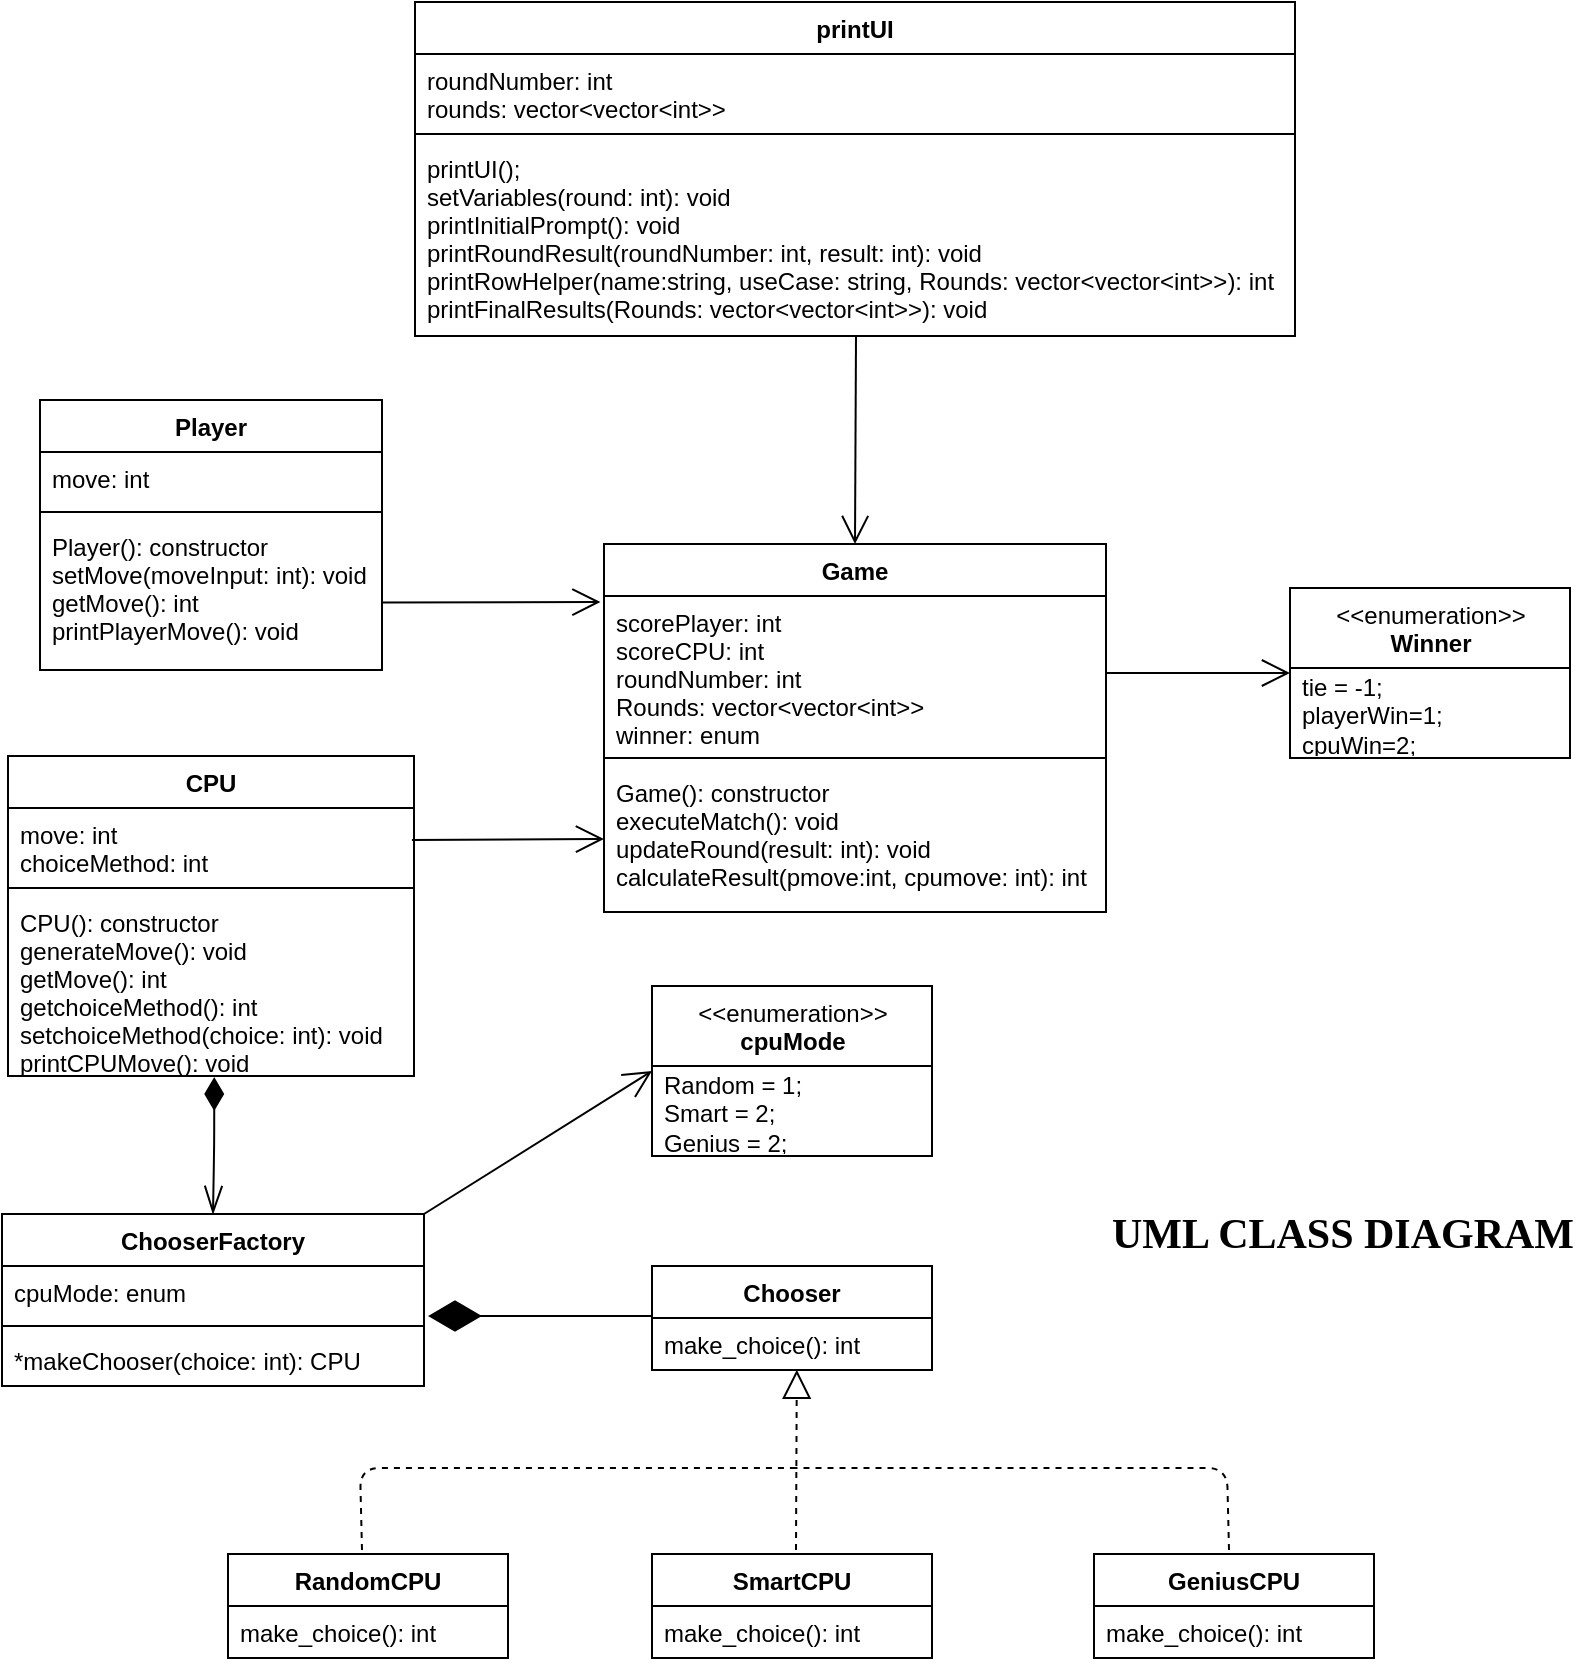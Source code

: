 <mxfile version="15.3.2" type="device"><diagram id="xMQp1ess4mSbpujpt1sM" name="Page-1"><mxGraphModel dx="1461" dy="750" grid="0" gridSize="10" guides="1" tooltips="1" connect="1" arrows="1" fold="1" page="0" pageScale="1" pageWidth="850" pageHeight="1100" math="0" shadow="0"><root><mxCell id="0"/><mxCell id="1" parent="0"/><mxCell id="lJkc1Ry_9MKzs1gHFURg-17" value="&amp;lt;&amp;lt;enumeration&amp;gt;&amp;gt;&lt;br&gt;&lt;b&gt;Winner&lt;/b&gt;" style="swimlane;fontStyle=0;align=center;verticalAlign=top;childLayout=stackLayout;horizontal=1;startSize=40;horizontalStack=0;resizeParent=1;resizeParentMax=0;resizeLast=0;collapsible=0;marginBottom=0;html=1;" parent="1" vertex="1"><mxGeometry x="529" y="616" width="140" height="85" as="geometry"/></mxCell><mxCell id="lJkc1Ry_9MKzs1gHFURg-18" value="tie = -1;&lt;br&gt;playerWin=1;&lt;br&gt;cpuWin=2;&lt;br&gt;" style="text;html=1;strokeColor=none;fillColor=none;align=left;verticalAlign=middle;spacingLeft=4;spacingRight=4;overflow=hidden;rotatable=0;points=[[0,0.5],[1,0.5]];portConstraint=eastwest;" parent="lJkc1Ry_9MKzs1gHFURg-17" vertex="1"><mxGeometry y="40" width="140" height="45" as="geometry"/></mxCell><mxCell id="lJkc1Ry_9MKzs1gHFURg-19" value="printUI" style="swimlane;fontStyle=1;align=center;verticalAlign=top;childLayout=stackLayout;horizontal=1;startSize=26;horizontalStack=0;resizeParent=1;resizeParentMax=0;resizeLast=0;collapsible=1;marginBottom=0;" parent="1" vertex="1"><mxGeometry x="91.5" y="323" width="440" height="167" as="geometry"/></mxCell><mxCell id="lJkc1Ry_9MKzs1gHFURg-20" value="roundNumber: int&#10;rounds: vector&lt;vector&lt;int&gt;&gt;&#10;" style="text;strokeColor=none;fillColor=none;align=left;verticalAlign=top;spacingLeft=4;spacingRight=4;overflow=hidden;rotatable=0;points=[[0,0.5],[1,0.5]];portConstraint=eastwest;" parent="lJkc1Ry_9MKzs1gHFURg-19" vertex="1"><mxGeometry y="26" width="440" height="36" as="geometry"/></mxCell><mxCell id="lJkc1Ry_9MKzs1gHFURg-21" value="" style="line;strokeWidth=1;fillColor=none;align=left;verticalAlign=middle;spacingTop=-1;spacingLeft=3;spacingRight=3;rotatable=0;labelPosition=right;points=[];portConstraint=eastwest;" parent="lJkc1Ry_9MKzs1gHFURg-19" vertex="1"><mxGeometry y="62" width="440" height="8" as="geometry"/></mxCell><mxCell id="lJkc1Ry_9MKzs1gHFURg-22" value="printUI();&#10;setVariables(round: int): void&#10;printInitialPrompt(): void&#10;printRoundResult(roundNumber: int, result: int): void&#10;printRowHelper(name:string, useCase: string, Rounds: vector&lt;vector&lt;int&gt;&gt;): int&#10;printFinalResults(Rounds: vector&lt;vector&lt;int&gt;&gt;): void&#10;" style="text;strokeColor=none;fillColor=none;align=left;verticalAlign=top;spacingLeft=4;spacingRight=4;overflow=hidden;rotatable=0;points=[[0,0.5],[1,0.5]];portConstraint=eastwest;" parent="lJkc1Ry_9MKzs1gHFURg-19" vertex="1"><mxGeometry y="70" width="440" height="97" as="geometry"/></mxCell><mxCell id="lJkc1Ry_9MKzs1gHFURg-23" value="Game" style="swimlane;fontStyle=1;align=center;verticalAlign=top;childLayout=stackLayout;horizontal=1;startSize=26;horizontalStack=0;resizeParent=1;resizeParentMax=0;resizeLast=0;collapsible=1;marginBottom=0;" parent="1" vertex="1"><mxGeometry x="186" y="594" width="251" height="184" as="geometry"/></mxCell><mxCell id="lJkc1Ry_9MKzs1gHFURg-24" value="scorePlayer: int&#10;scoreCPU: int&#10;roundNumber: int&#10;Rounds: vector&lt;vector&lt;int&gt;&gt;&#10;winner: enum&#10;" style="text;strokeColor=none;fillColor=none;align=left;verticalAlign=top;spacingLeft=4;spacingRight=4;overflow=hidden;rotatable=0;points=[[0,0.5],[1,0.5]];portConstraint=eastwest;" parent="lJkc1Ry_9MKzs1gHFURg-23" vertex="1"><mxGeometry y="26" width="251" height="77" as="geometry"/></mxCell><mxCell id="lJkc1Ry_9MKzs1gHFURg-25" value="" style="line;strokeWidth=1;fillColor=none;align=left;verticalAlign=middle;spacingTop=-1;spacingLeft=3;spacingRight=3;rotatable=0;labelPosition=right;points=[];portConstraint=eastwest;" parent="lJkc1Ry_9MKzs1gHFURg-23" vertex="1"><mxGeometry y="103" width="251" height="8" as="geometry"/></mxCell><mxCell id="lJkc1Ry_9MKzs1gHFURg-26" value="Game(): constructor&#10;executeMatch(): void&#10;updateRound(result: int): void&#10;calculateResult(pmove:int, cpumove: int): int&#10;" style="text;strokeColor=none;fillColor=none;align=left;verticalAlign=top;spacingLeft=4;spacingRight=4;overflow=hidden;rotatable=0;points=[[0,0.5],[1,0.5]];portConstraint=eastwest;" parent="lJkc1Ry_9MKzs1gHFURg-23" vertex="1"><mxGeometry y="111" width="251" height="73" as="geometry"/></mxCell><mxCell id="lJkc1Ry_9MKzs1gHFURg-27" value="Player" style="swimlane;fontStyle=1;align=center;verticalAlign=top;childLayout=stackLayout;horizontal=1;startSize=26;horizontalStack=0;resizeParent=1;resizeParentMax=0;resizeLast=0;collapsible=1;marginBottom=0;" parent="1" vertex="1"><mxGeometry x="-96" y="522" width="171" height="135" as="geometry"/></mxCell><mxCell id="lJkc1Ry_9MKzs1gHFURg-28" value="move: int" style="text;strokeColor=none;fillColor=none;align=left;verticalAlign=top;spacingLeft=4;spacingRight=4;overflow=hidden;rotatable=0;points=[[0,0.5],[1,0.5]];portConstraint=eastwest;" parent="lJkc1Ry_9MKzs1gHFURg-27" vertex="1"><mxGeometry y="26" width="171" height="26" as="geometry"/></mxCell><mxCell id="lJkc1Ry_9MKzs1gHFURg-29" value="" style="line;strokeWidth=1;fillColor=none;align=left;verticalAlign=middle;spacingTop=-1;spacingLeft=3;spacingRight=3;rotatable=0;labelPosition=right;points=[];portConstraint=eastwest;" parent="lJkc1Ry_9MKzs1gHFURg-27" vertex="1"><mxGeometry y="52" width="171" height="8" as="geometry"/></mxCell><mxCell id="lJkc1Ry_9MKzs1gHFURg-30" value="Player(): constructor&#10;setMove(moveInput: int): void&#10;getMove(): int&#10;printPlayerMove(): void&#10;" style="text;strokeColor=none;fillColor=none;align=left;verticalAlign=top;spacingLeft=4;spacingRight=4;overflow=hidden;rotatable=0;points=[[0,0.5],[1,0.5]];portConstraint=eastwest;" parent="lJkc1Ry_9MKzs1gHFURg-27" vertex="1"><mxGeometry y="60" width="171" height="75" as="geometry"/></mxCell><mxCell id="lJkc1Ry_9MKzs1gHFURg-31" value="CPU" style="swimlane;fontStyle=1;align=center;verticalAlign=top;childLayout=stackLayout;horizontal=1;startSize=26;horizontalStack=0;resizeParent=1;resizeParentMax=0;resizeLast=0;collapsible=1;marginBottom=0;" parent="1" vertex="1"><mxGeometry x="-112" y="700" width="203" height="160" as="geometry"/></mxCell><mxCell id="lJkc1Ry_9MKzs1gHFURg-32" value="move: int&#10;choiceMethod: int" style="text;strokeColor=none;fillColor=none;align=left;verticalAlign=top;spacingLeft=4;spacingRight=4;overflow=hidden;rotatable=0;points=[[0,0.5],[1,0.5]];portConstraint=eastwest;" parent="lJkc1Ry_9MKzs1gHFURg-31" vertex="1"><mxGeometry y="26" width="203" height="36" as="geometry"/></mxCell><mxCell id="lJkc1Ry_9MKzs1gHFURg-33" value="" style="line;strokeWidth=1;fillColor=none;align=left;verticalAlign=middle;spacingTop=-1;spacingLeft=3;spacingRight=3;rotatable=0;labelPosition=right;points=[];portConstraint=eastwest;" parent="lJkc1Ry_9MKzs1gHFURg-31" vertex="1"><mxGeometry y="62" width="203" height="8" as="geometry"/></mxCell><mxCell id="lJkc1Ry_9MKzs1gHFURg-34" value="CPU(): constructor&#10;generateMove(): void&#10;getMove(): int&#10;getchoiceMethod(): int&#10;setchoiceMethod(choice: int): void&#10;printCPUMove(): void&#10;" style="text;strokeColor=none;fillColor=none;align=left;verticalAlign=top;spacingLeft=4;spacingRight=4;overflow=hidden;rotatable=0;points=[[0,0.5],[1,0.5]];portConstraint=eastwest;" parent="lJkc1Ry_9MKzs1gHFURg-31" vertex="1"><mxGeometry y="70" width="203" height="90" as="geometry"/></mxCell><mxCell id="lJkc1Ry_9MKzs1gHFURg-51" value="" style="endArrow=none;dashed=1;endFill=0;endSize=12;html=1;exitX=0.5;exitY=0;exitDx=0;exitDy=0;" parent="1" edge="1"><mxGeometry width="160" relative="1" as="geometry"><mxPoint x="65" y="1097" as="sourcePoint"/><mxPoint x="280" y="1056" as="targetPoint"/><Array as="points"><mxPoint x="64" y="1056"/></Array></mxGeometry></mxCell><mxCell id="lJkc1Ry_9MKzs1gHFURg-52" value="" style="endArrow=block;dashed=1;endFill=0;endSize=12;html=1;exitX=0.5;exitY=0;exitDx=0;exitDy=0;entryX=0.515;entryY=1.034;entryDx=0;entryDy=0;entryPerimeter=0;" parent="1" edge="1"><mxGeometry width="160" relative="1" as="geometry"><mxPoint x="282" y="1097" as="sourcePoint"/><mxPoint x="282.4" y="1006.884" as="targetPoint"/></mxGeometry></mxCell><mxCell id="lJkc1Ry_9MKzs1gHFURg-53" value="" style="endArrow=none;dashed=1;endFill=0;endSize=12;html=1;exitX=0.5;exitY=0;exitDx=0;exitDy=0;" parent="1" edge="1"><mxGeometry width="160" relative="1" as="geometry"><mxPoint x="498.5" y="1097" as="sourcePoint"/><mxPoint x="279.5" y="1056" as="targetPoint"/><Array as="points"><mxPoint x="497.5" y="1056"/></Array></mxGeometry></mxCell><mxCell id="lJkc1Ry_9MKzs1gHFURg-54" value="ChooserFactory" style="swimlane;fontStyle=1;align=center;verticalAlign=top;childLayout=stackLayout;horizontal=1;startSize=26;horizontalStack=0;resizeParent=1;resizeParentMax=0;resizeLast=0;collapsible=1;marginBottom=0;" parent="1" vertex="1"><mxGeometry x="-115" y="929" width="211" height="86" as="geometry"/></mxCell><mxCell id="lJkc1Ry_9MKzs1gHFURg-55" value="cpuMode: enum" style="text;strokeColor=none;fillColor=none;align=left;verticalAlign=top;spacingLeft=4;spacingRight=4;overflow=hidden;rotatable=0;points=[[0,0.5],[1,0.5]];portConstraint=eastwest;" parent="lJkc1Ry_9MKzs1gHFURg-54" vertex="1"><mxGeometry y="26" width="211" height="26" as="geometry"/></mxCell><mxCell id="lJkc1Ry_9MKzs1gHFURg-56" value="" style="line;strokeWidth=1;fillColor=none;align=left;verticalAlign=middle;spacingTop=-1;spacingLeft=3;spacingRight=3;rotatable=0;labelPosition=right;points=[];portConstraint=eastwest;" parent="lJkc1Ry_9MKzs1gHFURg-54" vertex="1"><mxGeometry y="52" width="211" height="8" as="geometry"/></mxCell><mxCell id="lJkc1Ry_9MKzs1gHFURg-57" value="*makeChooser(choice: int): CPU" style="text;strokeColor=none;fillColor=none;align=left;verticalAlign=top;spacingLeft=4;spacingRight=4;overflow=hidden;rotatable=0;points=[[0,0.5],[1,0.5]];portConstraint=eastwest;" parent="lJkc1Ry_9MKzs1gHFURg-54" vertex="1"><mxGeometry y="60" width="211" height="26" as="geometry"/></mxCell><mxCell id="lJkc1Ry_9MKzs1gHFURg-58" value="" style="endArrow=openThin;html=1;endSize=12;startArrow=diamondThin;startSize=14;startFill=1;edgeStyle=orthogonalEdgeStyle;align=left;verticalAlign=bottom;entryX=0.5;entryY=0;entryDx=0;entryDy=0;exitX=0.508;exitY=1.006;exitDx=0;exitDy=0;exitPerimeter=0;endFill=0;" parent="1" source="lJkc1Ry_9MKzs1gHFURg-34" target="lJkc1Ry_9MKzs1gHFURg-54" edge="1"><mxGeometry x="-1" y="3" relative="1" as="geometry"><mxPoint x="285" y="734" as="sourcePoint"/><mxPoint x="321" y="964" as="targetPoint"/></mxGeometry></mxCell><mxCell id="lJkc1Ry_9MKzs1gHFURg-59" value="" style="endArrow=diamondThin;endFill=1;endSize=24;html=1;strokeWidth=1;" parent="1" edge="1"><mxGeometry width="160" relative="1" as="geometry"><mxPoint x="210" y="980" as="sourcePoint"/><mxPoint x="98" y="980" as="targetPoint"/></mxGeometry></mxCell><mxCell id="lJkc1Ry_9MKzs1gHFURg-63" value="" style="endArrow=open;endFill=1;endSize=12;html=1;exitX=1;exitY=0.75;exitDx=0;exitDy=0;entryX=-0.007;entryY=0.039;entryDx=0;entryDy=0;entryPerimeter=0;" parent="1" source="lJkc1Ry_9MKzs1gHFURg-27" target="lJkc1Ry_9MKzs1gHFURg-24" edge="1"><mxGeometry width="160" relative="1" as="geometry"><mxPoint x="166" y="322" as="sourcePoint"/><mxPoint x="473" y="452" as="targetPoint"/></mxGeometry></mxCell><mxCell id="lJkc1Ry_9MKzs1gHFURg-64" value="" style="endArrow=open;endFill=1;endSize=12;html=1;startArrow=none;startFill=0;entryX=0.5;entryY=0;entryDx=0;entryDy=0;" parent="1" target="lJkc1Ry_9MKzs1gHFURg-23" edge="1"><mxGeometry width="160" relative="1" as="geometry"><mxPoint x="312" y="490" as="sourcePoint"/><mxPoint x="369" y="537" as="targetPoint"/></mxGeometry></mxCell><mxCell id="lJkc1Ry_9MKzs1gHFURg-65" value="" style="endArrow=open;endFill=1;endSize=12;html=1;entryX=0;entryY=0.5;entryDx=0;entryDy=0;exitX=1;exitY=0.5;exitDx=0;exitDy=0;" parent="1" source="lJkc1Ry_9MKzs1gHFURg-24" target="lJkc1Ry_9MKzs1gHFURg-17" edge="1"><mxGeometry width="160" relative="1" as="geometry"><mxPoint x="169" y="257" as="sourcePoint"/><mxPoint x="329" y="257" as="targetPoint"/></mxGeometry></mxCell><mxCell id="lJkc1Ry_9MKzs1gHFURg-66" value="" style="endArrow=open;endFill=1;endSize=12;html=1;entryX=0;entryY=0.5;entryDx=0;entryDy=0;" parent="1" target="lJkc1Ry_9MKzs1gHFURg-26" edge="1"><mxGeometry width="160" relative="1" as="geometry"><mxPoint x="90" y="742" as="sourcePoint"/><mxPoint x="163" y="792" as="targetPoint"/></mxGeometry></mxCell><mxCell id="lJkc1Ry_9MKzs1gHFURg-68" value="&lt;font style=&quot;font-size: 21px;&quot;&gt;UML CLASS DIAGRAM&lt;/font&gt;" style="text;html=1;align=center;verticalAlign=middle;resizable=0;points=[];autosize=1;strokeColor=none;fillColor=none;fontStyle=1;fontSize=21;fontFamily=Comic Sans MS;" parent="1" vertex="1"><mxGeometry x="431" y="924" width="247" height="29" as="geometry"/></mxCell><mxCell id="lJkc1Ry_9MKzs1gHFURg-69" value="GeniusCPU" style="swimlane;fontStyle=1;childLayout=stackLayout;horizontal=1;startSize=26;fillColor=none;horizontalStack=0;resizeParent=1;resizeParentMax=0;resizeLast=0;collapsible=1;marginBottom=0;" parent="1" vertex="1"><mxGeometry x="431" y="1099" width="140" height="52" as="geometry"/></mxCell><mxCell id="lJkc1Ry_9MKzs1gHFURg-70" value="make_choice(): int" style="text;strokeColor=none;fillColor=none;align=left;verticalAlign=top;spacingLeft=4;spacingRight=4;overflow=hidden;rotatable=0;points=[[0,0.5],[1,0.5]];portConstraint=eastwest;" parent="lJkc1Ry_9MKzs1gHFURg-69" vertex="1"><mxGeometry y="26" width="140" height="26" as="geometry"/></mxCell><mxCell id="lJkc1Ry_9MKzs1gHFURg-73" value="SmartCPU" style="swimlane;fontStyle=1;childLayout=stackLayout;horizontal=1;startSize=26;fillColor=none;horizontalStack=0;resizeParent=1;resizeParentMax=0;resizeLast=0;collapsible=1;marginBottom=0;" parent="1" vertex="1"><mxGeometry x="210" y="1099" width="140" height="52" as="geometry"/></mxCell><mxCell id="lJkc1Ry_9MKzs1gHFURg-74" value="make_choice(): int" style="text;strokeColor=none;fillColor=none;align=left;verticalAlign=top;spacingLeft=4;spacingRight=4;overflow=hidden;rotatable=0;points=[[0,0.5],[1,0.5]];portConstraint=eastwest;" parent="lJkc1Ry_9MKzs1gHFURg-73" vertex="1"><mxGeometry y="26" width="140" height="26" as="geometry"/></mxCell><mxCell id="lJkc1Ry_9MKzs1gHFURg-75" value="RandomCPU" style="swimlane;fontStyle=1;childLayout=stackLayout;horizontal=1;startSize=26;fillColor=none;horizontalStack=0;resizeParent=1;resizeParentMax=0;resizeLast=0;collapsible=1;marginBottom=0;" parent="1" vertex="1"><mxGeometry x="-2" y="1099" width="140" height="52" as="geometry"/></mxCell><mxCell id="lJkc1Ry_9MKzs1gHFURg-76" value="make_choice(): int" style="text;strokeColor=none;fillColor=none;align=left;verticalAlign=top;spacingLeft=4;spacingRight=4;overflow=hidden;rotatable=0;points=[[0,0.5],[1,0.5]];portConstraint=eastwest;" parent="lJkc1Ry_9MKzs1gHFURg-75" vertex="1"><mxGeometry y="26" width="140" height="26" as="geometry"/></mxCell><mxCell id="lJkc1Ry_9MKzs1gHFURg-77" value="Chooser" style="swimlane;fontStyle=1;childLayout=stackLayout;horizontal=1;startSize=26;fillColor=none;horizontalStack=0;resizeParent=1;resizeParentMax=0;resizeLast=0;collapsible=1;marginBottom=0;" parent="1" vertex="1"><mxGeometry x="210" y="955" width="140" height="52" as="geometry"/></mxCell><mxCell id="lJkc1Ry_9MKzs1gHFURg-78" value="make_choice(): int" style="text;strokeColor=none;fillColor=none;align=left;verticalAlign=top;spacingLeft=4;spacingRight=4;overflow=hidden;rotatable=0;points=[[0,0.5],[1,0.5]];portConstraint=eastwest;" parent="lJkc1Ry_9MKzs1gHFURg-77" vertex="1"><mxGeometry y="26" width="140" height="26" as="geometry"/></mxCell><mxCell id="lJkc1Ry_9MKzs1gHFURg-79" value="&amp;lt;&amp;lt;enumeration&amp;gt;&amp;gt;&lt;br&gt;&lt;b&gt;cpuMode&lt;/b&gt;" style="swimlane;fontStyle=0;align=center;verticalAlign=top;childLayout=stackLayout;horizontal=1;startSize=40;horizontalStack=0;resizeParent=1;resizeParentMax=0;resizeLast=0;collapsible=0;marginBottom=0;html=1;" parent="1" vertex="1"><mxGeometry x="210" y="815" width="140" height="85" as="geometry"/></mxCell><mxCell id="lJkc1Ry_9MKzs1gHFURg-80" value="Random = 1;&lt;br&gt;Smart = 2;&lt;br&gt;Genius = 2;" style="text;html=1;strokeColor=none;fillColor=none;align=left;verticalAlign=middle;spacingLeft=4;spacingRight=4;overflow=hidden;rotatable=0;points=[[0,0.5],[1,0.5]];portConstraint=eastwest;" parent="lJkc1Ry_9MKzs1gHFURg-79" vertex="1"><mxGeometry y="40" width="140" height="45" as="geometry"/></mxCell><mxCell id="lJkc1Ry_9MKzs1gHFURg-81" value="" style="endArrow=open;endFill=1;endSize=12;html=1;entryX=0;entryY=0.5;entryDx=0;entryDy=0;exitX=1;exitY=0;exitDx=0;exitDy=0;" parent="1" source="lJkc1Ry_9MKzs1gHFURg-54" target="lJkc1Ry_9MKzs1gHFURg-79" edge="1"><mxGeometry width="160" relative="1" as="geometry"><mxPoint x="100" y="752" as="sourcePoint"/><mxPoint x="196" y="751.5" as="targetPoint"/></mxGeometry></mxCell></root></mxGraphModel></diagram></mxfile>